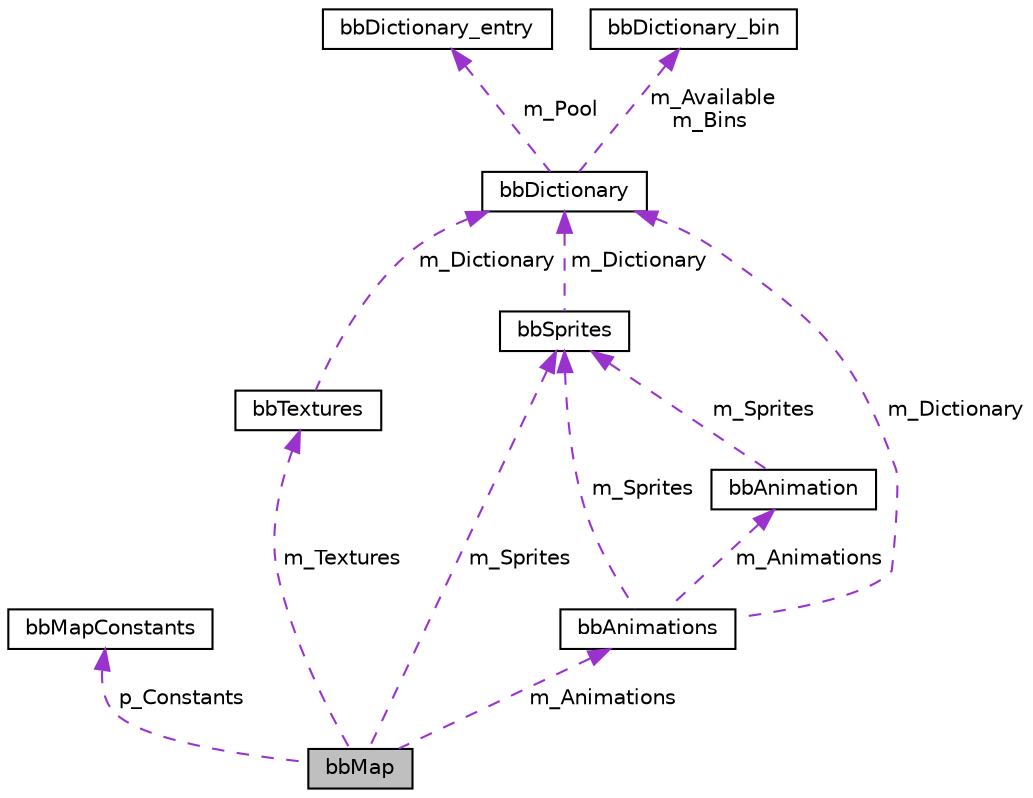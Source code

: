 digraph "bbMap"
{
 // LATEX_PDF_SIZE
  edge [fontname="Helvetica",fontsize="10",labelfontname="Helvetica",labelfontsize="10"];
  node [fontname="Helvetica",fontsize="10",shape=record];
  Node1 [label="bbMap",height=0.2,width=0.4,color="black", fillcolor="grey75", style="filled", fontcolor="black",tooltip=" "];
  Node2 -> Node1 [dir="back",color="darkorchid3",fontsize="10",style="dashed",label=" p_Constants" ,fontname="Helvetica"];
  Node2 [label="bbMapConstants",height=0.2,width=0.4,color="black", fillcolor="white", style="filled",URL="$structbbMapConstants.html",tooltip="contains data about the game?"];
  Node3 -> Node1 [dir="back",color="darkorchid3",fontsize="10",style="dashed",label=" m_Textures" ,fontname="Helvetica"];
  Node3 [label="bbTextures",height=0.2,width=0.4,color="black", fillcolor="white", style="filled",URL="$structbbTextures.html",tooltip=" "];
  Node4 -> Node3 [dir="back",color="darkorchid3",fontsize="10",style="dashed",label=" m_Dictionary" ,fontname="Helvetica"];
  Node4 [label="bbDictionary",height=0.2,width=0.4,color="black", fillcolor="white", style="filled",URL="$structbbDictionary.html",tooltip=" "];
  Node5 -> Node4 [dir="back",color="darkorchid3",fontsize="10",style="dashed",label=" m_Pool" ,fontname="Helvetica"];
  Node5 [label="bbDictionary_entry",height=0.2,width=0.4,color="black", fillcolor="white", style="filled",URL="$structbbDictionary__entry.html",tooltip=" "];
  Node6 -> Node4 [dir="back",color="darkorchid3",fontsize="10",style="dashed",label=" m_Available\nm_Bins" ,fontname="Helvetica"];
  Node6 [label="bbDictionary_bin",height=0.2,width=0.4,color="black", fillcolor="white", style="filled",URL="$structbbDictionary__bin.html",tooltip=" "];
  Node7 -> Node1 [dir="back",color="darkorchid3",fontsize="10",style="dashed",label=" m_Sprites" ,fontname="Helvetica"];
  Node7 [label="bbSprites",height=0.2,width=0.4,color="black", fillcolor="white", style="filled",URL="$structbbSprites.html",tooltip=" "];
  Node4 -> Node7 [dir="back",color="darkorchid3",fontsize="10",style="dashed",label=" m_Dictionary" ,fontname="Helvetica"];
  Node8 -> Node1 [dir="back",color="darkorchid3",fontsize="10",style="dashed",label=" m_Animations" ,fontname="Helvetica"];
  Node8 [label="bbAnimations",height=0.2,width=0.4,color="black", fillcolor="white", style="filled",URL="$structbbAnimations.html",tooltip=" "];
  Node7 -> Node8 [dir="back",color="darkorchid3",fontsize="10",style="dashed",label=" m_Sprites" ,fontname="Helvetica"];
  Node9 -> Node8 [dir="back",color="darkorchid3",fontsize="10",style="dashed",label=" m_Animations" ,fontname="Helvetica"];
  Node9 [label="bbAnimation",height=0.2,width=0.4,color="black", fillcolor="white", style="filled",URL="$structbbAnimation.html",tooltip=" "];
  Node7 -> Node9 [dir="back",color="darkorchid3",fontsize="10",style="dashed",label=" m_Sprites" ,fontname="Helvetica"];
  Node4 -> Node8 [dir="back",color="darkorchid3",fontsize="10",style="dashed",label=" m_Dictionary" ,fontname="Helvetica"];
}
